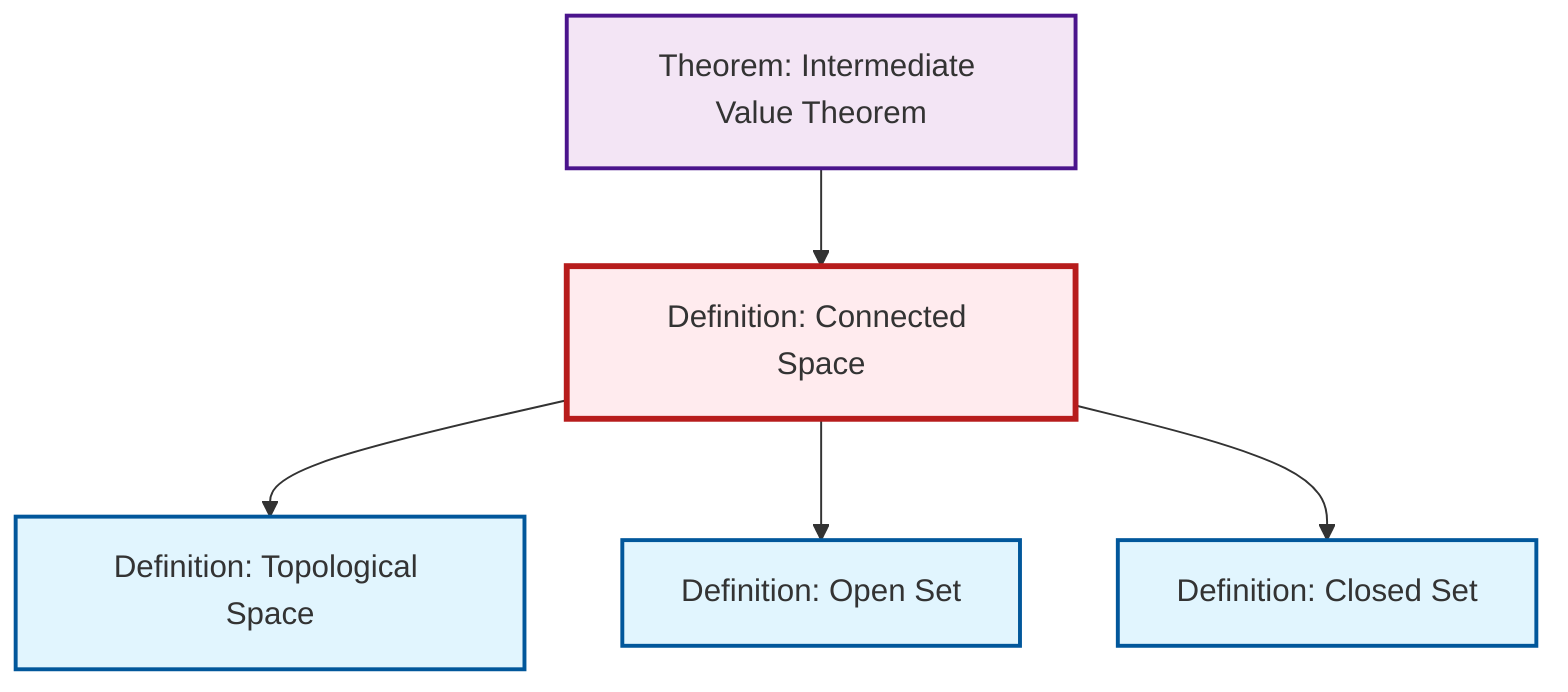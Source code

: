 graph TD
    classDef definition fill:#e1f5fe,stroke:#01579b,stroke-width:2px
    classDef theorem fill:#f3e5f5,stroke:#4a148c,stroke-width:2px
    classDef axiom fill:#fff3e0,stroke:#e65100,stroke-width:2px
    classDef example fill:#e8f5e9,stroke:#1b5e20,stroke-width:2px
    classDef current fill:#ffebee,stroke:#b71c1c,stroke-width:3px
    thm-intermediate-value["Theorem: Intermediate Value Theorem"]:::theorem
    def-topological-space["Definition: Topological Space"]:::definition
    def-open-set["Definition: Open Set"]:::definition
    def-closed-set["Definition: Closed Set"]:::definition
    def-connected["Definition: Connected Space"]:::definition
    def-connected --> def-topological-space
    thm-intermediate-value --> def-connected
    def-connected --> def-open-set
    def-connected --> def-closed-set
    class def-connected current